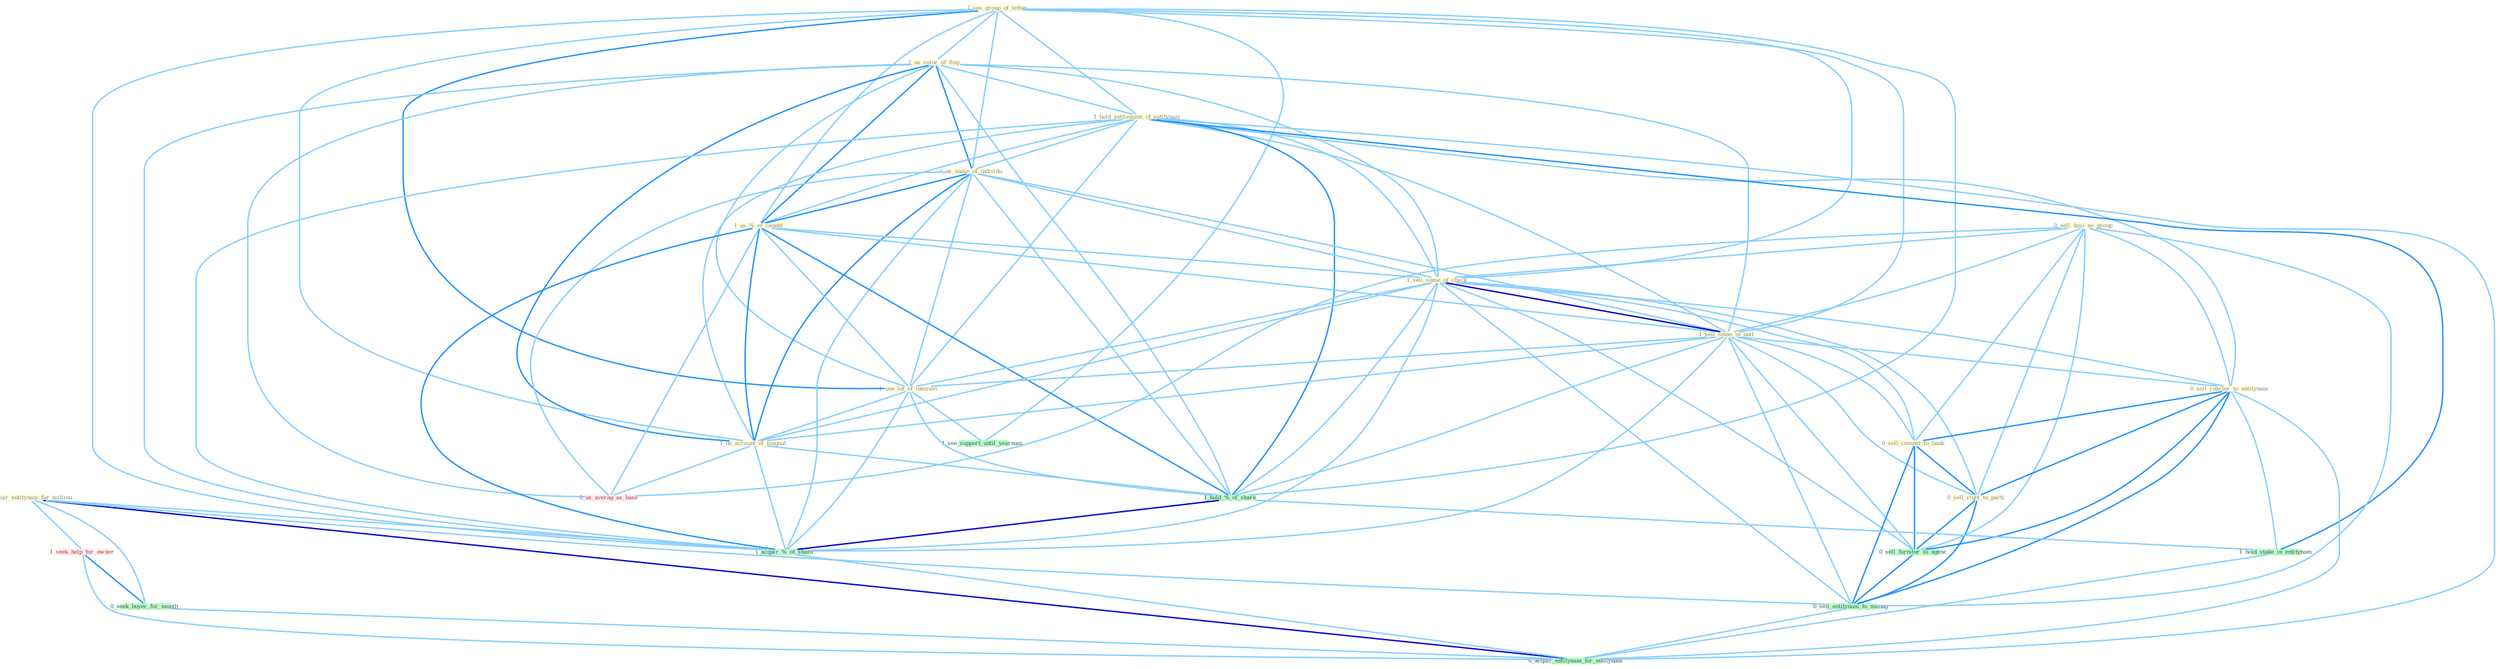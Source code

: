 Graph G{ 
    node
    [shape=polygon,style=filled,width=.5,height=.06,color="#BDFCC9",fixedsize=true,fontsize=4,
    fontcolor="#2f4f4f"];
    {node
    [color="#ffffe0", fontcolor="#8b7d6b"] "1_see_group_of_letter " "1_us_color_of_flag " "1_hold_settlement_of_entitynam " "1_us_name_of_individu " "1_us_%_of_capabl " "0_acquir_entitynam_for_million " "0_sell_busi_as_group " "1_sell_some_of_check " "1_sell_some_of_unit " "0_sell_reactor_to_entitynam " "1_see_lot_of_interest " "1_us_account_of_magnat " "0_sell_comput_to_bank " "0_sell_right_to_parti "}
{node [color="#fff0f5", fontcolor="#b22222"] "1_seek_help_for_owner " "0_us_averag_as_base "}
edge [color="#B0E2FF"];

	"1_see_group_of_letter " -- "1_us_color_of_flag " [w="1", color="#87cefa" ];
	"1_see_group_of_letter " -- "1_hold_settlement_of_entitynam " [w="1", color="#87cefa" ];
	"1_see_group_of_letter " -- "1_us_name_of_individu " [w="1", color="#87cefa" ];
	"1_see_group_of_letter " -- "1_us_%_of_capabl " [w="1", color="#87cefa" ];
	"1_see_group_of_letter " -- "1_sell_some_of_check " [w="1", color="#87cefa" ];
	"1_see_group_of_letter " -- "1_sell_some_of_unit " [w="1", color="#87cefa" ];
	"1_see_group_of_letter " -- "1_see_lot_of_interest " [w="2", color="#1e90ff" , len=0.8];
	"1_see_group_of_letter " -- "1_us_account_of_magnat " [w="1", color="#87cefa" ];
	"1_see_group_of_letter " -- "1_hold_%_of_share " [w="1", color="#87cefa" ];
	"1_see_group_of_letter " -- "1_acquir_%_of_share " [w="1", color="#87cefa" ];
	"1_see_group_of_letter " -- "1_see_support_until_yearnum " [w="1", color="#87cefa" ];
	"1_us_color_of_flag " -- "1_hold_settlement_of_entitynam " [w="1", color="#87cefa" ];
	"1_us_color_of_flag " -- "1_us_name_of_individu " [w="2", color="#1e90ff" , len=0.8];
	"1_us_color_of_flag " -- "1_us_%_of_capabl " [w="2", color="#1e90ff" , len=0.8];
	"1_us_color_of_flag " -- "1_sell_some_of_check " [w="1", color="#87cefa" ];
	"1_us_color_of_flag " -- "1_sell_some_of_unit " [w="1", color="#87cefa" ];
	"1_us_color_of_flag " -- "1_see_lot_of_interest " [w="1", color="#87cefa" ];
	"1_us_color_of_flag " -- "1_us_account_of_magnat " [w="2", color="#1e90ff" , len=0.8];
	"1_us_color_of_flag " -- "1_hold_%_of_share " [w="1", color="#87cefa" ];
	"1_us_color_of_flag " -- "1_acquir_%_of_share " [w="1", color="#87cefa" ];
	"1_us_color_of_flag " -- "0_us_averag_as_base " [w="1", color="#87cefa" ];
	"1_hold_settlement_of_entitynam " -- "1_us_name_of_individu " [w="1", color="#87cefa" ];
	"1_hold_settlement_of_entitynam " -- "1_us_%_of_capabl " [w="1", color="#87cefa" ];
	"1_hold_settlement_of_entitynam " -- "1_sell_some_of_check " [w="1", color="#87cefa" ];
	"1_hold_settlement_of_entitynam " -- "1_sell_some_of_unit " [w="1", color="#87cefa" ];
	"1_hold_settlement_of_entitynam " -- "0_sell_reactor_to_entitynam " [w="1", color="#87cefa" ];
	"1_hold_settlement_of_entitynam " -- "1_see_lot_of_interest " [w="1", color="#87cefa" ];
	"1_hold_settlement_of_entitynam " -- "1_us_account_of_magnat " [w="1", color="#87cefa" ];
	"1_hold_settlement_of_entitynam " -- "1_hold_%_of_share " [w="2", color="#1e90ff" , len=0.8];
	"1_hold_settlement_of_entitynam " -- "1_hold_stake_in_entitynam " [w="2", color="#1e90ff" , len=0.8];
	"1_hold_settlement_of_entitynam " -- "1_acquir_%_of_share " [w="1", color="#87cefa" ];
	"1_hold_settlement_of_entitynam " -- "0_acquir_entitynam_for_entitynam " [w="1", color="#87cefa" ];
	"1_us_name_of_individu " -- "1_us_%_of_capabl " [w="2", color="#1e90ff" , len=0.8];
	"1_us_name_of_individu " -- "1_sell_some_of_check " [w="1", color="#87cefa" ];
	"1_us_name_of_individu " -- "1_sell_some_of_unit " [w="1", color="#87cefa" ];
	"1_us_name_of_individu " -- "1_see_lot_of_interest " [w="1", color="#87cefa" ];
	"1_us_name_of_individu " -- "1_us_account_of_magnat " [w="2", color="#1e90ff" , len=0.8];
	"1_us_name_of_individu " -- "1_hold_%_of_share " [w="1", color="#87cefa" ];
	"1_us_name_of_individu " -- "1_acquir_%_of_share " [w="1", color="#87cefa" ];
	"1_us_name_of_individu " -- "0_us_averag_as_base " [w="1", color="#87cefa" ];
	"1_us_%_of_capabl " -- "1_sell_some_of_check " [w="1", color="#87cefa" ];
	"1_us_%_of_capabl " -- "1_sell_some_of_unit " [w="1", color="#87cefa" ];
	"1_us_%_of_capabl " -- "1_see_lot_of_interest " [w="1", color="#87cefa" ];
	"1_us_%_of_capabl " -- "1_us_account_of_magnat " [w="2", color="#1e90ff" , len=0.8];
	"1_us_%_of_capabl " -- "1_hold_%_of_share " [w="2", color="#1e90ff" , len=0.8];
	"1_us_%_of_capabl " -- "1_acquir_%_of_share " [w="2", color="#1e90ff" , len=0.8];
	"1_us_%_of_capabl " -- "0_us_averag_as_base " [w="1", color="#87cefa" ];
	"0_acquir_entitynam_for_million " -- "1_seek_help_for_owner " [w="1", color="#87cefa" ];
	"0_acquir_entitynam_for_million " -- "0_seek_buyer_for_month " [w="1", color="#87cefa" ];
	"0_acquir_entitynam_for_million " -- "1_acquir_%_of_share " [w="1", color="#87cefa" ];
	"0_acquir_entitynam_for_million " -- "0_sell_entitynam_to_manag " [w="1", color="#87cefa" ];
	"0_acquir_entitynam_for_million " -- "0_acquir_entitynam_for_entitynam " [w="3", color="#0000cd" , len=0.6];
	"0_sell_busi_as_group " -- "1_sell_some_of_check " [w="1", color="#87cefa" ];
	"0_sell_busi_as_group " -- "1_sell_some_of_unit " [w="1", color="#87cefa" ];
	"0_sell_busi_as_group " -- "0_sell_reactor_to_entitynam " [w="1", color="#87cefa" ];
	"0_sell_busi_as_group " -- "0_sell_comput_to_bank " [w="1", color="#87cefa" ];
	"0_sell_busi_as_group " -- "0_sell_right_to_parti " [w="1", color="#87cefa" ];
	"0_sell_busi_as_group " -- "0_sell_furnitur_to_agenc " [w="1", color="#87cefa" ];
	"0_sell_busi_as_group " -- "0_us_averag_as_base " [w="1", color="#87cefa" ];
	"0_sell_busi_as_group " -- "0_sell_entitynam_to_manag " [w="1", color="#87cefa" ];
	"1_sell_some_of_check " -- "1_sell_some_of_unit " [w="3", color="#0000cd" , len=0.6];
	"1_sell_some_of_check " -- "0_sell_reactor_to_entitynam " [w="1", color="#87cefa" ];
	"1_sell_some_of_check " -- "1_see_lot_of_interest " [w="1", color="#87cefa" ];
	"1_sell_some_of_check " -- "1_us_account_of_magnat " [w="1", color="#87cefa" ];
	"1_sell_some_of_check " -- "0_sell_comput_to_bank " [w="1", color="#87cefa" ];
	"1_sell_some_of_check " -- "0_sell_right_to_parti " [w="1", color="#87cefa" ];
	"1_sell_some_of_check " -- "1_hold_%_of_share " [w="1", color="#87cefa" ];
	"1_sell_some_of_check " -- "1_acquir_%_of_share " [w="1", color="#87cefa" ];
	"1_sell_some_of_check " -- "0_sell_furnitur_to_agenc " [w="1", color="#87cefa" ];
	"1_sell_some_of_check " -- "0_sell_entitynam_to_manag " [w="1", color="#87cefa" ];
	"1_sell_some_of_unit " -- "0_sell_reactor_to_entitynam " [w="1", color="#87cefa" ];
	"1_sell_some_of_unit " -- "1_see_lot_of_interest " [w="1", color="#87cefa" ];
	"1_sell_some_of_unit " -- "1_us_account_of_magnat " [w="1", color="#87cefa" ];
	"1_sell_some_of_unit " -- "0_sell_comput_to_bank " [w="1", color="#87cefa" ];
	"1_sell_some_of_unit " -- "0_sell_right_to_parti " [w="1", color="#87cefa" ];
	"1_sell_some_of_unit " -- "1_hold_%_of_share " [w="1", color="#87cefa" ];
	"1_sell_some_of_unit " -- "1_acquir_%_of_share " [w="1", color="#87cefa" ];
	"1_sell_some_of_unit " -- "0_sell_furnitur_to_agenc " [w="1", color="#87cefa" ];
	"1_sell_some_of_unit " -- "0_sell_entitynam_to_manag " [w="1", color="#87cefa" ];
	"0_sell_reactor_to_entitynam " -- "0_sell_comput_to_bank " [w="2", color="#1e90ff" , len=0.8];
	"0_sell_reactor_to_entitynam " -- "0_sell_right_to_parti " [w="2", color="#1e90ff" , len=0.8];
	"0_sell_reactor_to_entitynam " -- "1_hold_stake_in_entitynam " [w="1", color="#87cefa" ];
	"0_sell_reactor_to_entitynam " -- "0_sell_furnitur_to_agenc " [w="2", color="#1e90ff" , len=0.8];
	"0_sell_reactor_to_entitynam " -- "0_sell_entitynam_to_manag " [w="2", color="#1e90ff" , len=0.8];
	"0_sell_reactor_to_entitynam " -- "0_acquir_entitynam_for_entitynam " [w="1", color="#87cefa" ];
	"1_see_lot_of_interest " -- "1_us_account_of_magnat " [w="1", color="#87cefa" ];
	"1_see_lot_of_interest " -- "1_hold_%_of_share " [w="1", color="#87cefa" ];
	"1_see_lot_of_interest " -- "1_acquir_%_of_share " [w="1", color="#87cefa" ];
	"1_see_lot_of_interest " -- "1_see_support_until_yearnum " [w="1", color="#87cefa" ];
	"1_us_account_of_magnat " -- "1_hold_%_of_share " [w="1", color="#87cefa" ];
	"1_us_account_of_magnat " -- "1_acquir_%_of_share " [w="1", color="#87cefa" ];
	"1_us_account_of_magnat " -- "0_us_averag_as_base " [w="1", color="#87cefa" ];
	"0_sell_comput_to_bank " -- "0_sell_right_to_parti " [w="2", color="#1e90ff" , len=0.8];
	"0_sell_comput_to_bank " -- "0_sell_furnitur_to_agenc " [w="2", color="#1e90ff" , len=0.8];
	"0_sell_comput_to_bank " -- "0_sell_entitynam_to_manag " [w="2", color="#1e90ff" , len=0.8];
	"0_sell_right_to_parti " -- "0_sell_furnitur_to_agenc " [w="2", color="#1e90ff" , len=0.8];
	"0_sell_right_to_parti " -- "0_sell_entitynam_to_manag " [w="2", color="#1e90ff" , len=0.8];
	"1_hold_%_of_share " -- "1_hold_stake_in_entitynam " [w="1", color="#87cefa" ];
	"1_hold_%_of_share " -- "1_acquir_%_of_share " [w="3", color="#0000cd" , len=0.6];
	"1_hold_stake_in_entitynam " -- "0_acquir_entitynam_for_entitynam " [w="1", color="#87cefa" ];
	"1_seek_help_for_owner " -- "0_seek_buyer_for_month " [w="2", color="#1e90ff" , len=0.8];
	"1_seek_help_for_owner " -- "0_acquir_entitynam_for_entitynam " [w="1", color="#87cefa" ];
	"0_seek_buyer_for_month " -- "0_acquir_entitynam_for_entitynam " [w="1", color="#87cefa" ];
	"1_acquir_%_of_share " -- "0_acquir_entitynam_for_entitynam " [w="1", color="#87cefa" ];
	"0_sell_furnitur_to_agenc " -- "0_sell_entitynam_to_manag " [w="2", color="#1e90ff" , len=0.8];
	"0_sell_entitynam_to_manag " -- "0_acquir_entitynam_for_entitynam " [w="1", color="#87cefa" ];
}